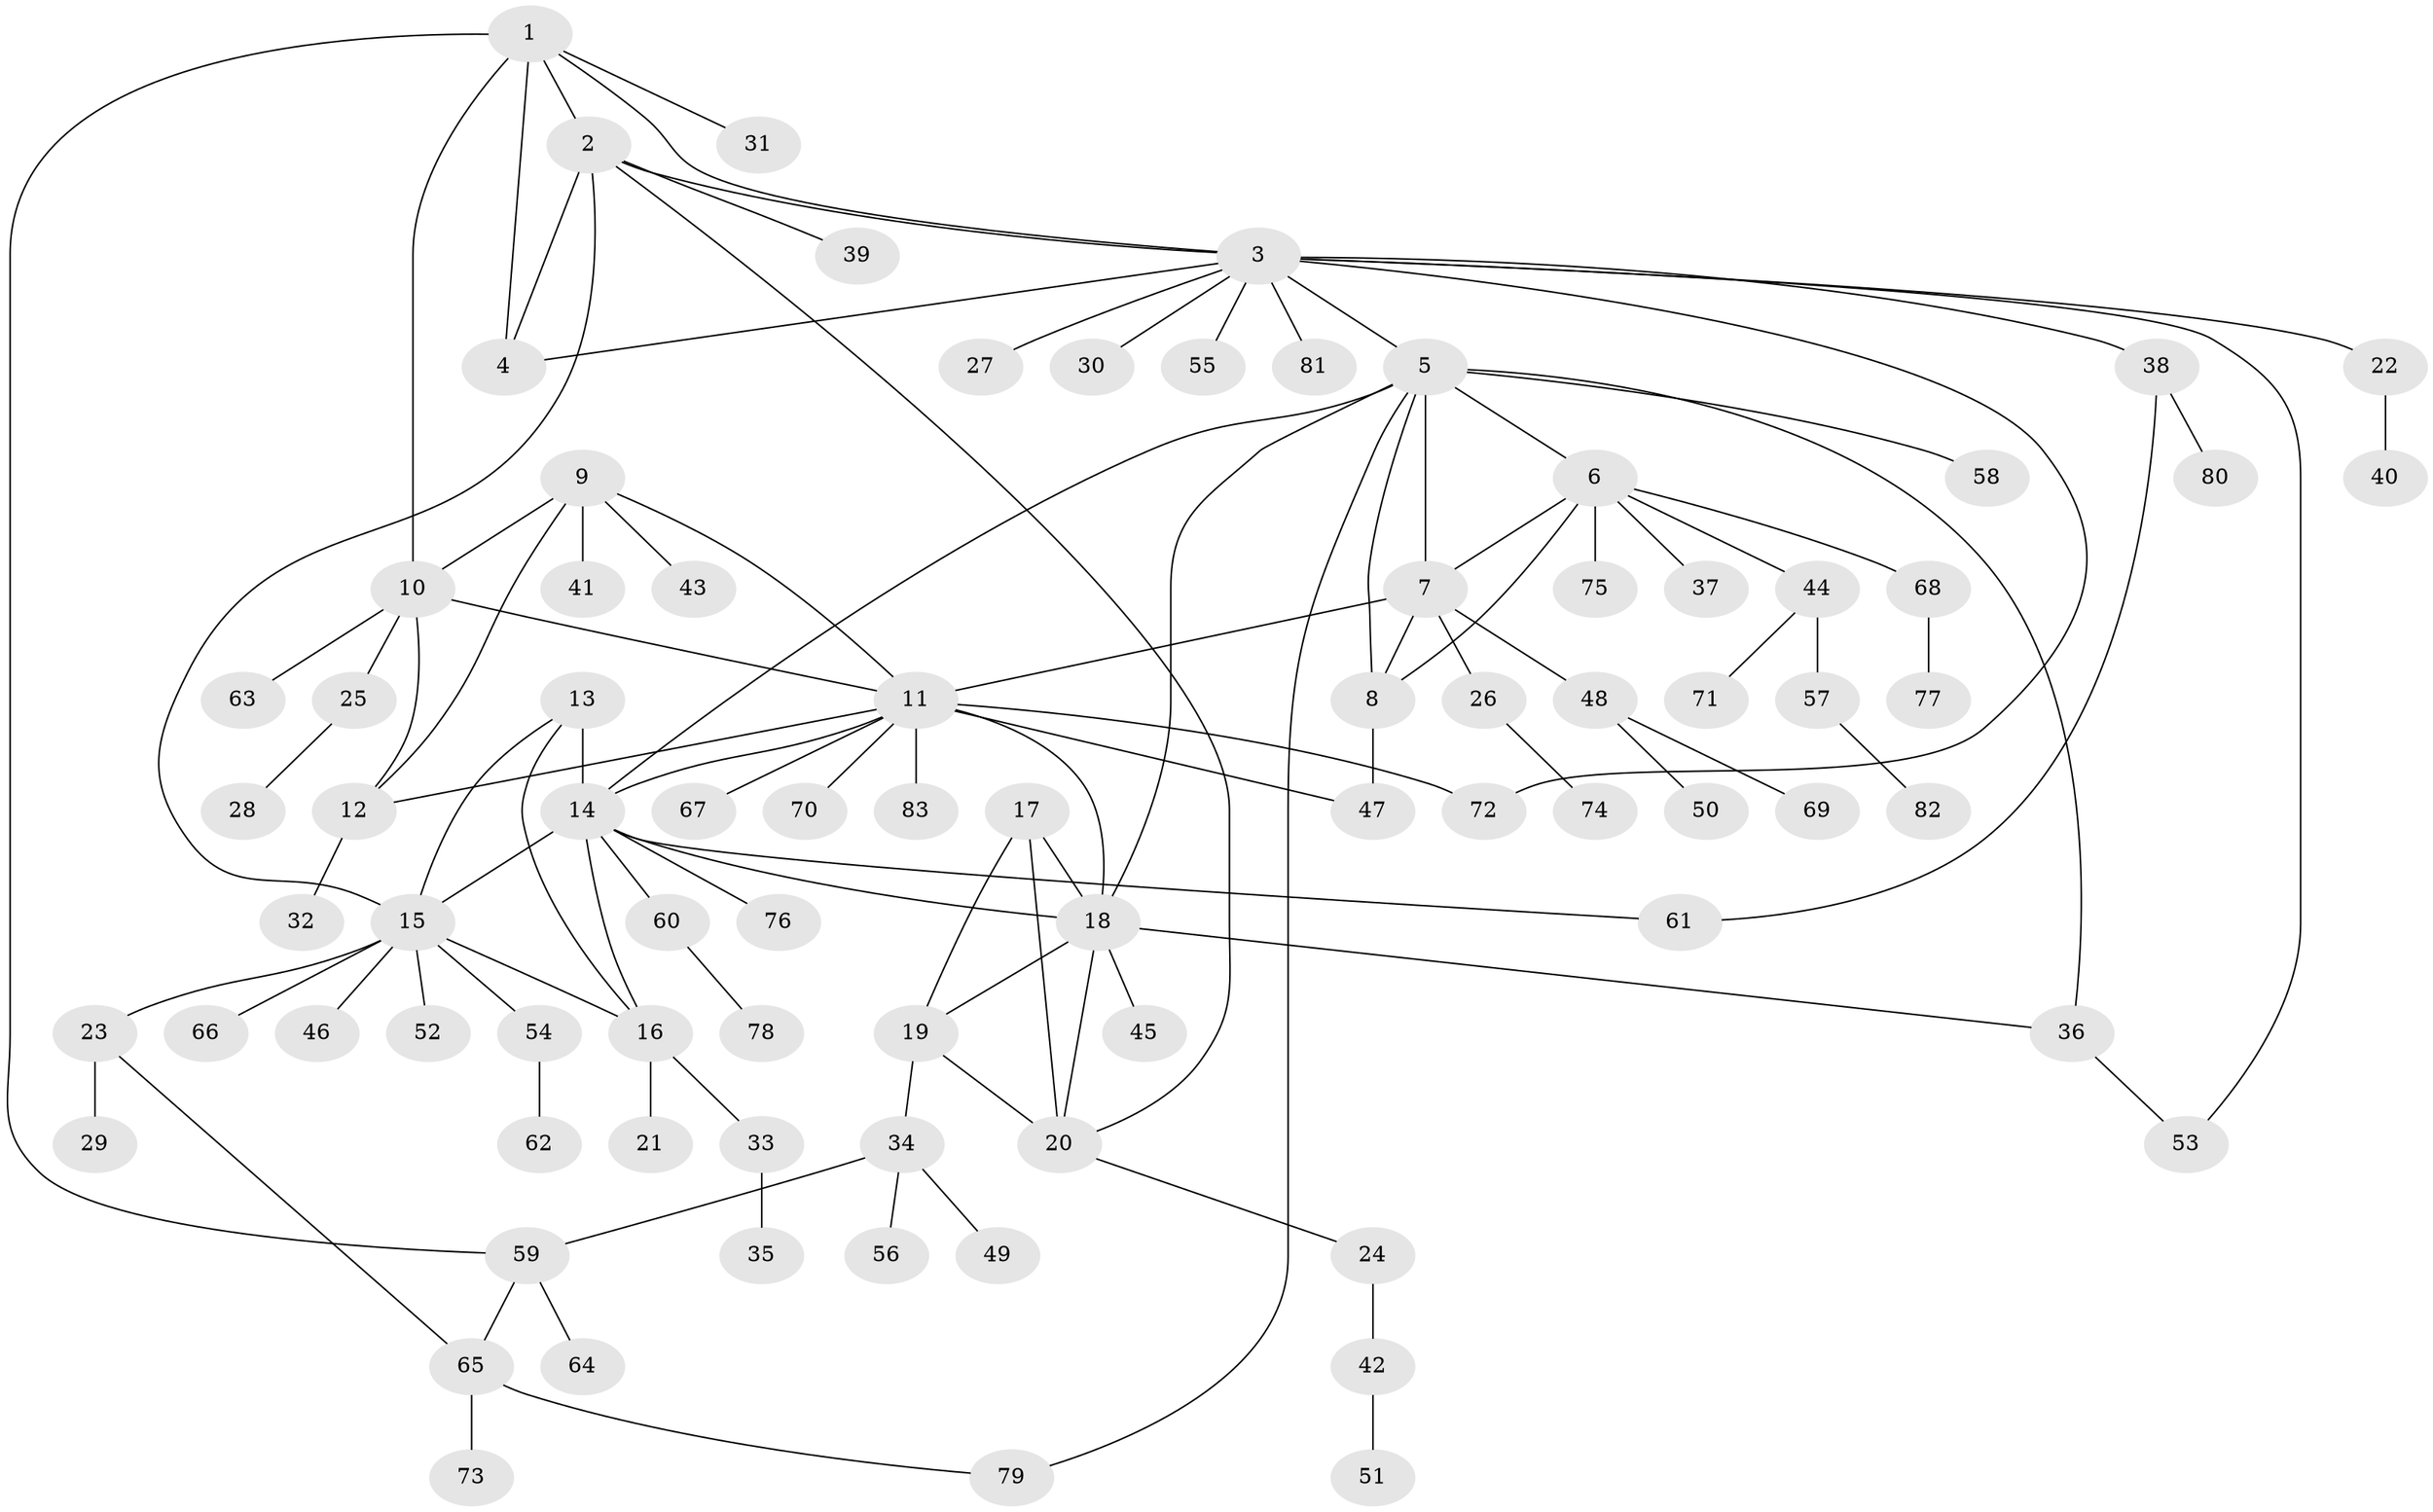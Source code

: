 // coarse degree distribution, {8: 0.024390243902439025, 9: 0.024390243902439025, 7: 0.04878048780487805, 12: 0.024390243902439025, 6: 0.024390243902439025, 3: 0.04878048780487805, 5: 0.024390243902439025, 4: 0.024390243902439025, 2: 0.1951219512195122, 1: 0.5365853658536586, 10: 0.024390243902439025}
// Generated by graph-tools (version 1.1) at 2025/19/03/04/25 18:19:54]
// undirected, 83 vertices, 111 edges
graph export_dot {
graph [start="1"]
  node [color=gray90,style=filled];
  1;
  2;
  3;
  4;
  5;
  6;
  7;
  8;
  9;
  10;
  11;
  12;
  13;
  14;
  15;
  16;
  17;
  18;
  19;
  20;
  21;
  22;
  23;
  24;
  25;
  26;
  27;
  28;
  29;
  30;
  31;
  32;
  33;
  34;
  35;
  36;
  37;
  38;
  39;
  40;
  41;
  42;
  43;
  44;
  45;
  46;
  47;
  48;
  49;
  50;
  51;
  52;
  53;
  54;
  55;
  56;
  57;
  58;
  59;
  60;
  61;
  62;
  63;
  64;
  65;
  66;
  67;
  68;
  69;
  70;
  71;
  72;
  73;
  74;
  75;
  76;
  77;
  78;
  79;
  80;
  81;
  82;
  83;
  1 -- 2;
  1 -- 3;
  1 -- 4;
  1 -- 10;
  1 -- 31;
  1 -- 59;
  2 -- 3;
  2 -- 4;
  2 -- 15;
  2 -- 20;
  2 -- 39;
  3 -- 4;
  3 -- 5;
  3 -- 22;
  3 -- 27;
  3 -- 30;
  3 -- 38;
  3 -- 53;
  3 -- 55;
  3 -- 72;
  3 -- 81;
  5 -- 6;
  5 -- 7;
  5 -- 8;
  5 -- 14;
  5 -- 18;
  5 -- 36;
  5 -- 58;
  5 -- 79;
  6 -- 7;
  6 -- 8;
  6 -- 37;
  6 -- 44;
  6 -- 68;
  6 -- 75;
  7 -- 8;
  7 -- 11;
  7 -- 26;
  7 -- 48;
  8 -- 47;
  9 -- 10;
  9 -- 11;
  9 -- 12;
  9 -- 41;
  9 -- 43;
  10 -- 11;
  10 -- 12;
  10 -- 25;
  10 -- 63;
  11 -- 12;
  11 -- 14;
  11 -- 18;
  11 -- 47;
  11 -- 67;
  11 -- 70;
  11 -- 72;
  11 -- 83;
  12 -- 32;
  13 -- 14;
  13 -- 15;
  13 -- 16;
  14 -- 15;
  14 -- 16;
  14 -- 18;
  14 -- 60;
  14 -- 61;
  14 -- 76;
  15 -- 16;
  15 -- 23;
  15 -- 46;
  15 -- 52;
  15 -- 54;
  15 -- 66;
  16 -- 21;
  16 -- 33;
  17 -- 18;
  17 -- 19;
  17 -- 20;
  18 -- 19;
  18 -- 20;
  18 -- 36;
  18 -- 45;
  19 -- 20;
  19 -- 34;
  20 -- 24;
  22 -- 40;
  23 -- 29;
  23 -- 65;
  24 -- 42;
  25 -- 28;
  26 -- 74;
  33 -- 35;
  34 -- 49;
  34 -- 56;
  34 -- 59;
  36 -- 53;
  38 -- 61;
  38 -- 80;
  42 -- 51;
  44 -- 57;
  44 -- 71;
  48 -- 50;
  48 -- 69;
  54 -- 62;
  57 -- 82;
  59 -- 64;
  59 -- 65;
  60 -- 78;
  65 -- 73;
  65 -- 79;
  68 -- 77;
}
